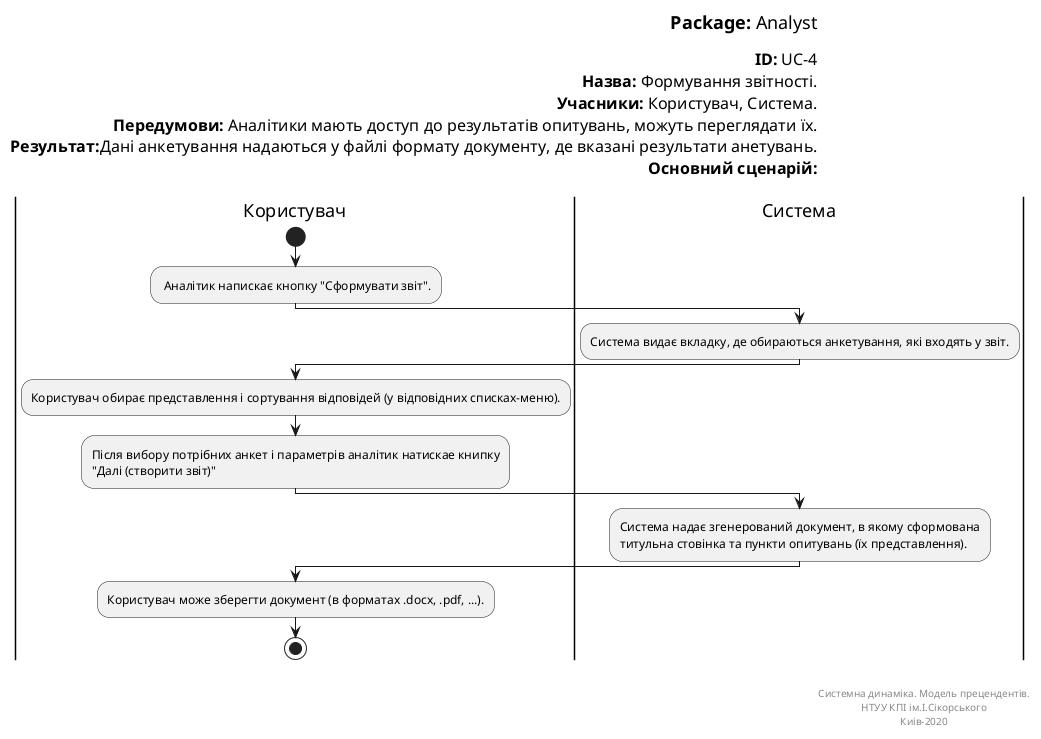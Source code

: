 
@startuml userRegistration

left header
<font color=000 size=18><b>Package:</b> Analyst

<font color=000 size=16><b>ID:</b> UC-4
<font color=000 size=16><b>Назва:</b> Формування звітності.
<font color=000 size=16><b>Учасники:</b> Користувач, Система.
<font color=000 size=16><b>Передумови:</b> Аналітики мають доступ до результатів опитувань, можуть переглядати їх.
<font color=000 size=16><b>Результат:</b>Дані анкетування надаються у файлі формату документу, де вказані результати анетувань.
<font color=000 size=16><b>Основний сценарій:</b>

end header

|Користувач|
start
: Аналітик напискає кнопку "Сформувати звіт".;
|Система|
:Система видає вкладку, де обираються анкетування, які входять у звіт.;

|Користувач|

:Користувач обирає представлення і сортування відповідей (у відповідних списках-меню).;

:Після вибору потрібних анкет і параметрів аналітик натискае книпку 
"Далі (створити звіт)";
|Система|
:Система надає згенерований документ, в якому сформована 
титульна стовінка та пункти опитувань (їх представлення).;

|Користувач|
:Користувач може зберегти документ (в форматах .docx, .pdf, ...).;
stop;

right footer


Системна динаміка. Модель прецендентів.
НТУУ КПІ ім.І.Сікорського
Киів-2020
end footer

@enduml